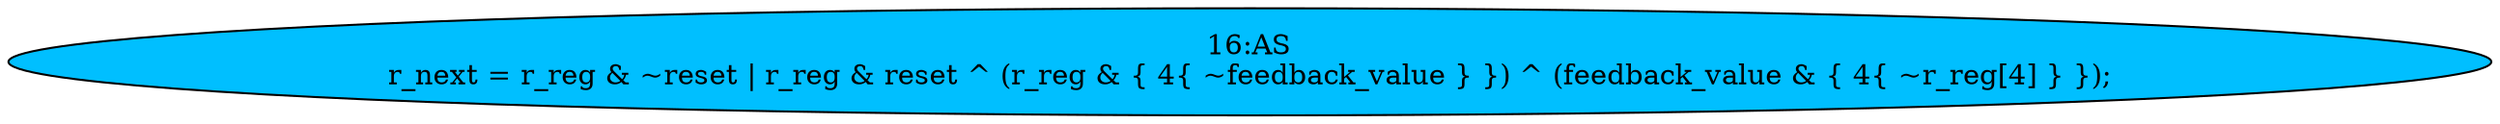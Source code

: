 strict digraph "" {
	node [label="\N"];
	"16:AS"	[ast="<pyverilog.vparser.ast.Assign object at 0x7f1bfe74a410>",
		def_var="['r_next']",
		fillcolor=deepskyblue,
		label="16:AS
r_next = r_reg & ~reset | r_reg & reset ^ (r_reg & { 4{ ~feedback_value } }) ^ (feedback_value & { 4{ ~r_reg[4] } });",
		statements="[]",
		style=filled,
		typ=Assign,
		use_var="['r_reg', 'reset', 'r_reg', 'reset', 'r_reg', 'feedback_value', 'feedback_value', 'r_reg']"];
}
